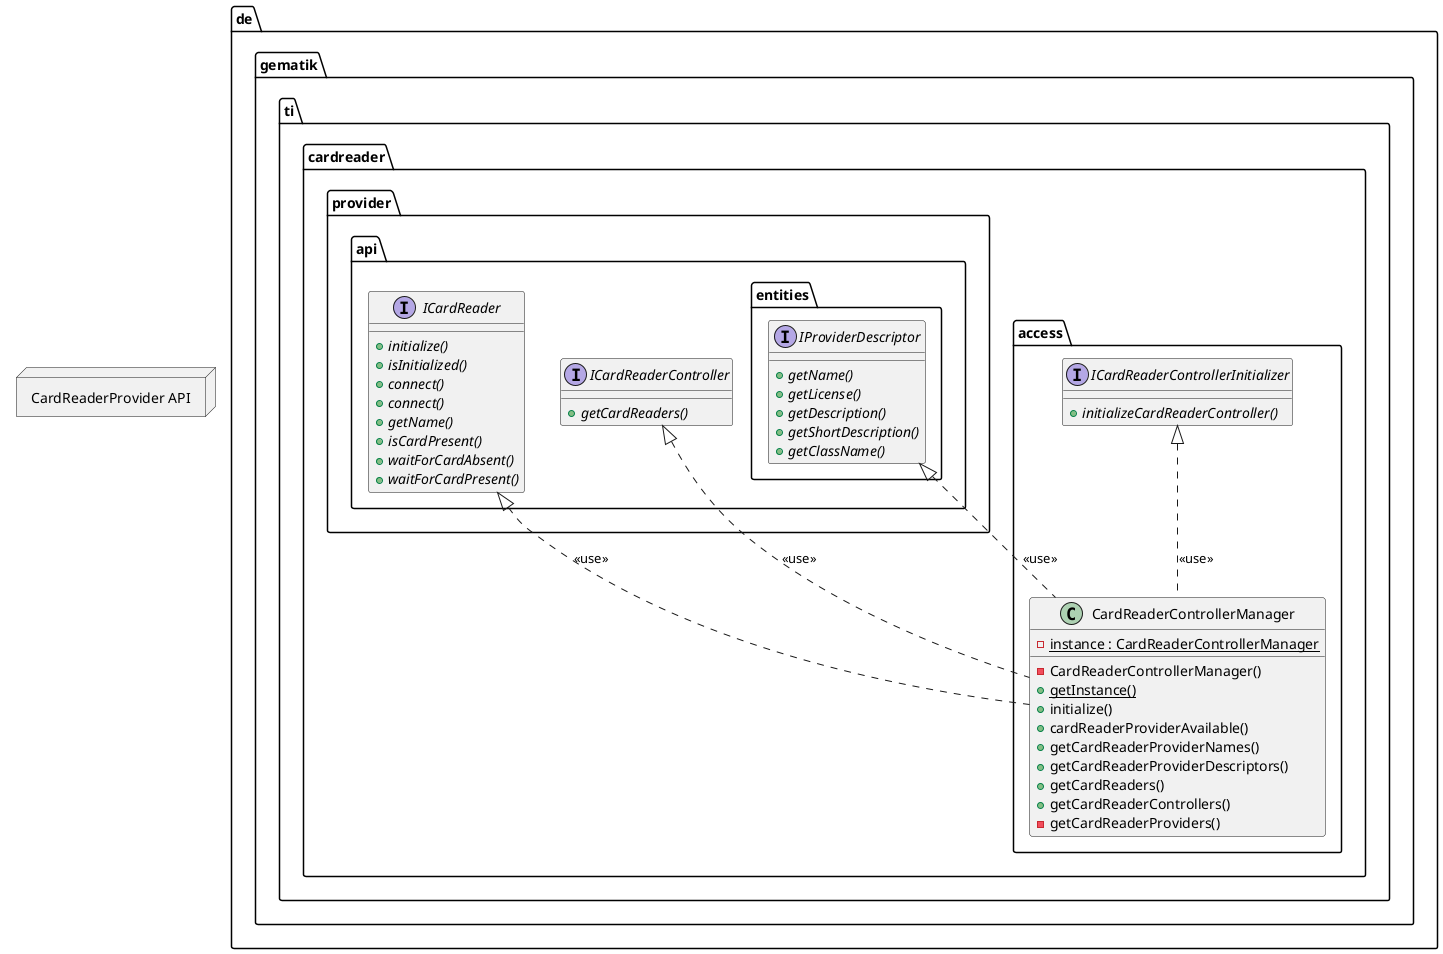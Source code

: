 @startuml

  package de.gematik.ti.cardreader.access {
    class CardReaderControllerManager {
        {static} - instance : CardReaderControllerManager
        - CardReaderControllerManager()
        {static} + getInstance()
        + initialize()
        + cardReaderProviderAvailable()
        + getCardReaderProviderNames()
        + getCardReaderProviderDescriptors()
        + getCardReaders()
        + getCardReaderControllers()
        - getCardReaderProviders()
    }
  }
  

  package de.gematik.ti.cardreader.access {
    interface ICardReaderControllerInitializer {
        {abstract} + initializeCardReaderController()
    }
  }

  ICardReaderControllerInitializer  <|.. CardReaderControllerManager : <<use>>


'Card Reader Provider API
'--------------------------------------------------------------------------------------------------

    node "CardReaderProvider API" {
        package de.gematik.ti.cardreader.provider.api {
            interface ICardReader {
                {abstract} + initialize()
                {abstract} + isInitialized()
                {abstract} + connect()
                {abstract} + connect()
                {abstract} + getName()
                {abstract} + isCardPresent()
                {abstract} + waitForCardAbsent()
                {abstract} + waitForCardPresent()
            }
        }

        package de.gematik.ti.cardreader.provider.api {
            package de.gematik.ti.cardreader.provider.api.entities {
                  interface IProviderDescriptor {
                      {abstract} + getName()
                      {abstract} + getLicense()
                      {abstract} + getDescription()
                      {abstract} + getShortDescription()
                      {abstract} + getClassName()
                  }
            }
        }

        package de.gematik.ti.cardreader.provider.api {
            interface ICardReaderController {
                {abstract} + getCardReaders()
            }
          }
    }

    ICardReader  <|.. CardReaderControllerManager : <<use>>
    IProviderDescriptor  <|.. CardReaderControllerManager : <<use>>
    ICardReaderController  <|.. CardReaderControllerManager : <<use>>

'--------------------------------------------------------------------------------------------------
@enduml
